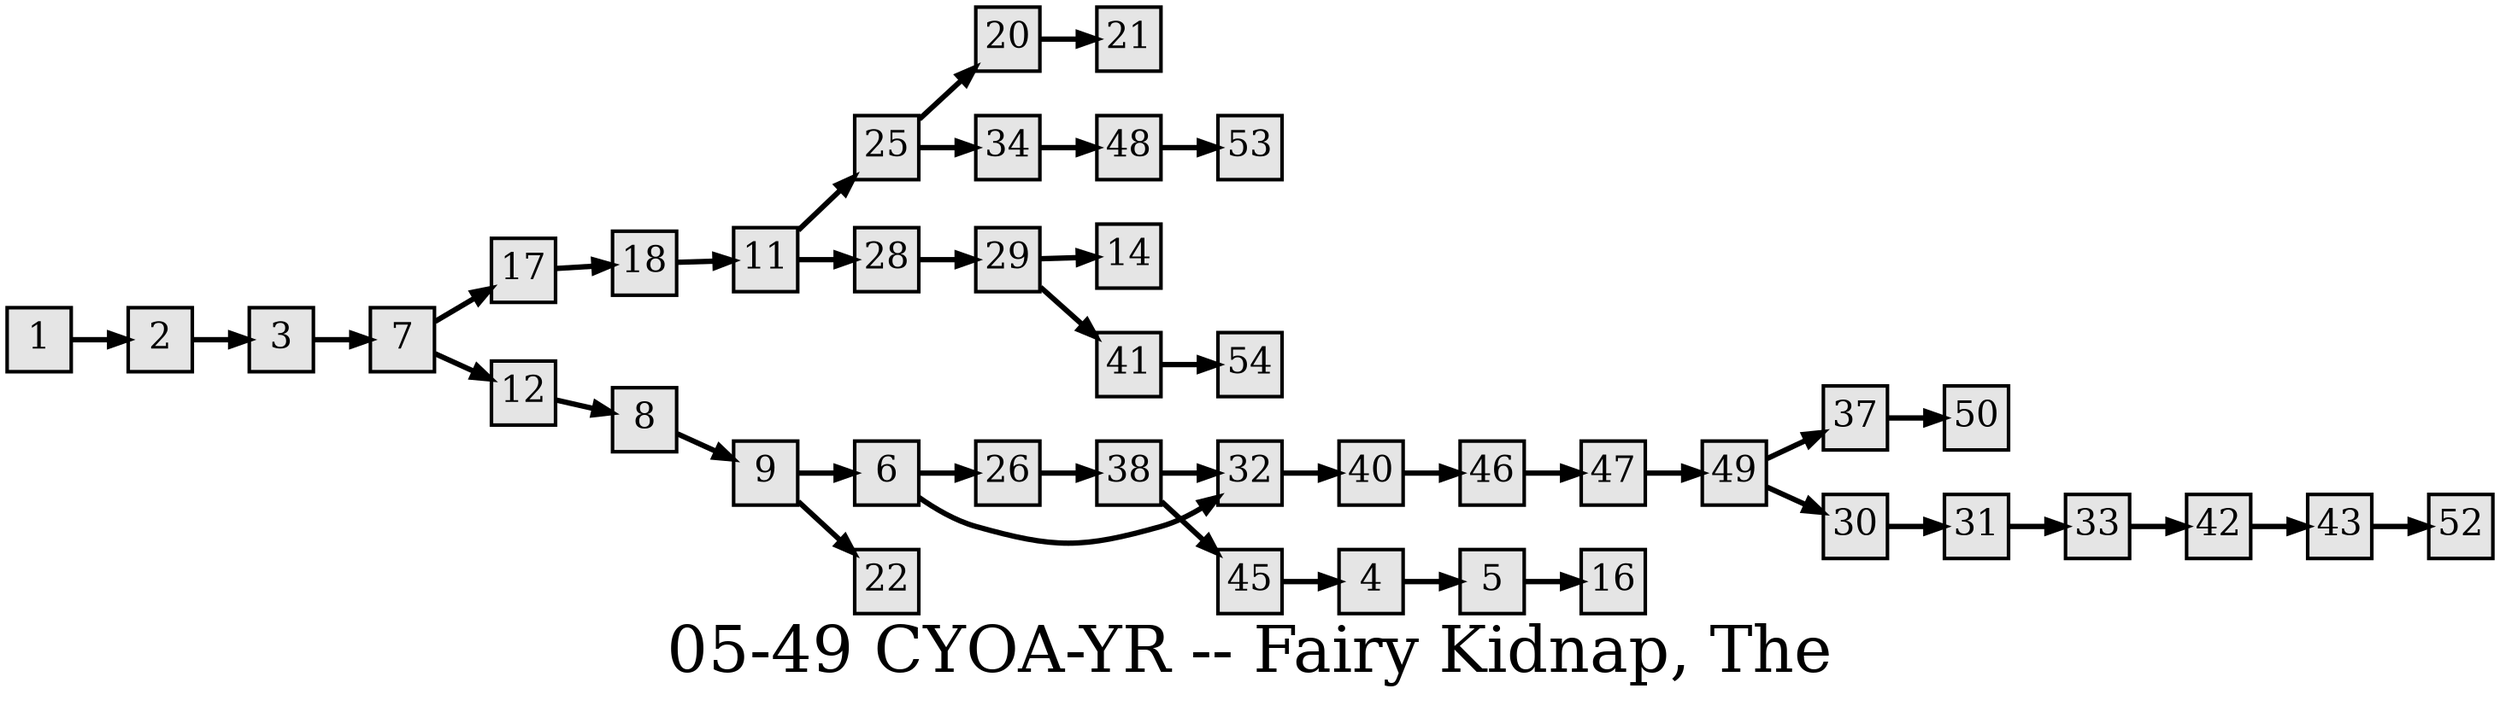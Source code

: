 digraph g{
  graph [ label="05-49 CYOA-YR -- Fairy Kidnap, The" rankdir=LR, ordering=out, fontsize=36, nodesep="0.35", ranksep="0.45"];
  node  [shape=rect, penwidth=2, fontsize=20, style=filled, fillcolor=grey90, margin="0,0", labelfloat=true, regular=true, fixedsize=true];
  edge  [labelfloat=true, penwidth=3, fontsize=12];

  1 -> 2;
  2 -> 3;
  3 -> 7;
  4 -> 5;
  5 -> 16;
  6 -> 26;
  6 -> 32;
  7 -> 17;
  7 -> 12;
  8 -> 9;
  9 -> 6;
  9 -> 22;
  11 -> 25;
  11 -> 28;
  12 -> 8;
  17 -> 18;
  18 -> 11;
  20 -> 21;
  25 -> 20;
  25 -> 34;
  26 -> 38;
  28 -> 29;
  29 -> 14;
  29 -> 41;
  30 -> 31;
  31 -> 33;
  32 -> 40;
  33 -> 42;
  34 -> 48;
  37 -> 50;
  38 -> 32;
  38 -> 45;
  40 -> 46;
  41 -> 54;
  42 -> 43;
  43 -> 52;
  45 -> 4;
  46 -> 47;
  47 -> 49;
  48 -> 53;
  49 -> 37;
  49 -> 30;
}

